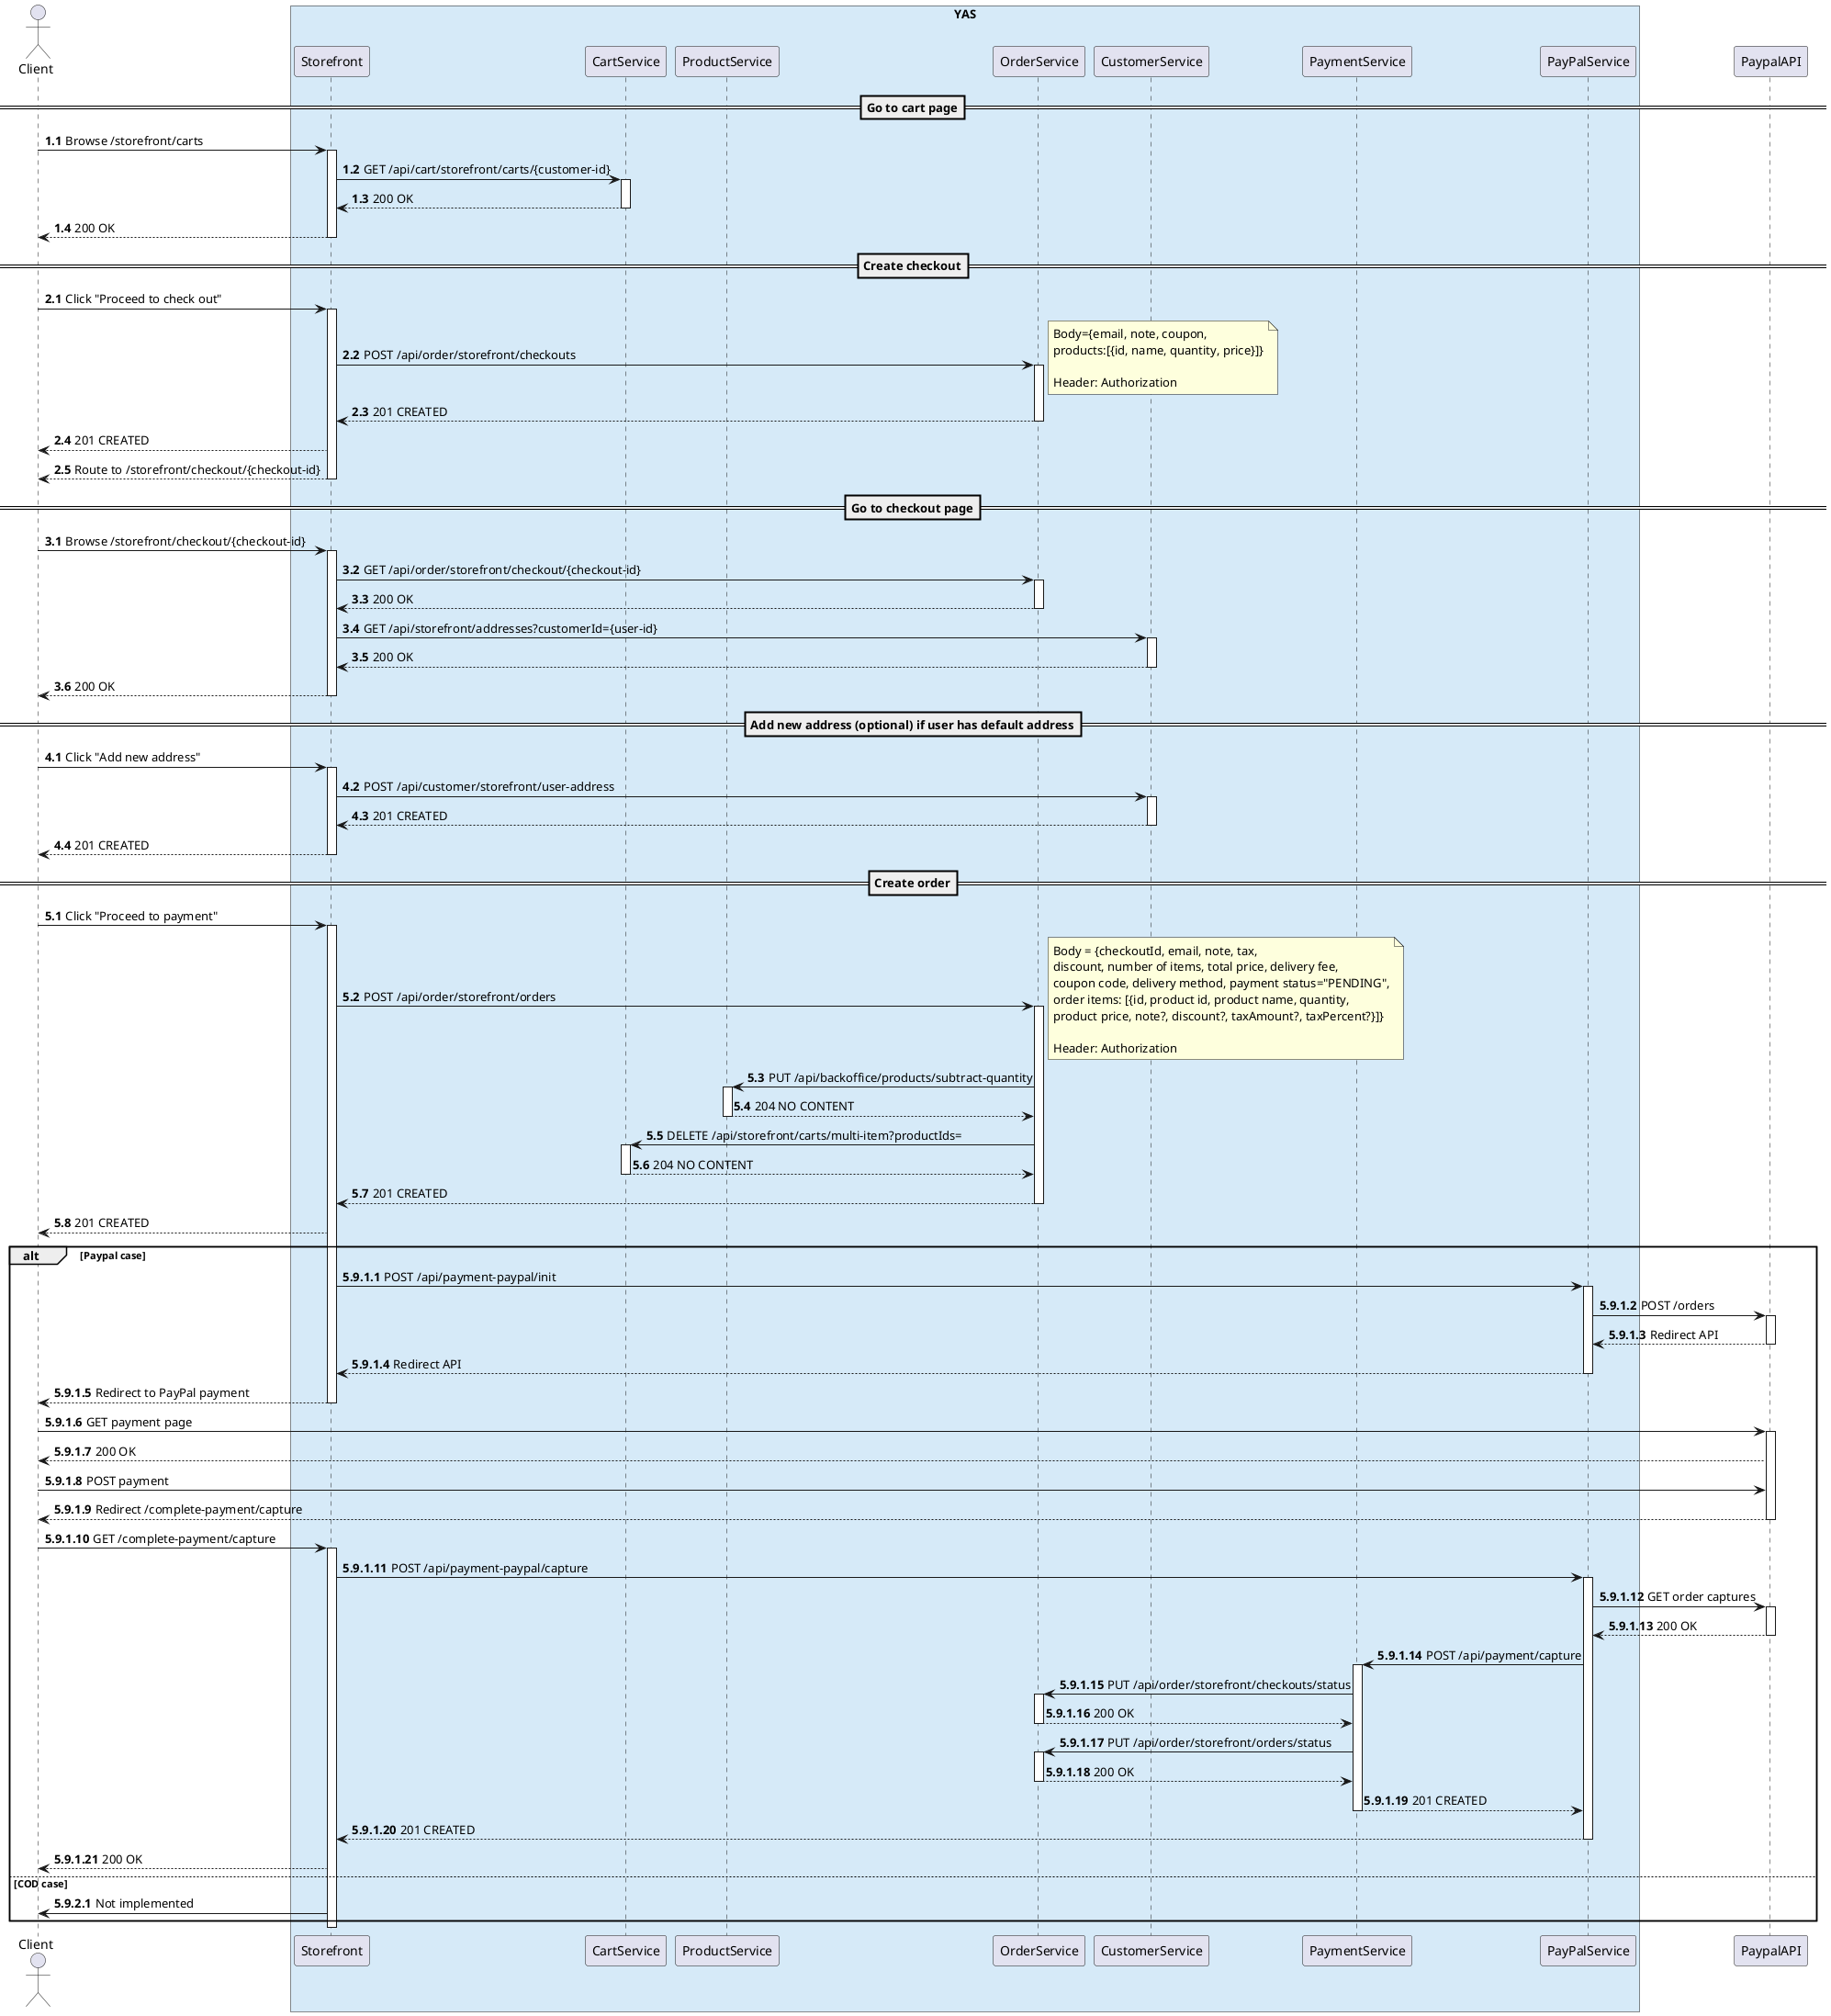 @startuml Current Order flow
actor Client
box "YAS" #D6EAF8 
participant Storefront as NextJs
participant CartService as cart
participant ProductService as product
participant OrderService as order
participant CustomerService as customer
participant PaymentService as payment
participant PayPalService as ppal
end box
participant PaypalAPI as ppAPI
==Go to cart page==
autonumber 1.1 "<b> 0.0"
Client -> NextJs: Browse /storefront/carts
activate NextJs
NextJs -> cart: GET /api/cart/storefront/carts/{customer-id}
activate cart
cart --> NextJs: 200 OK
deactivate cart
NextJs --> Client: 200 OK
deactivate NextJs
==Create checkout==
autonumber inc A
Client -> NextJs: Click "Proceed to check out"
activate NextJs
NextJs -> order: POST /api/order/storefront/checkouts
note right
Body={email, note, coupon,
products:[{id, name, quantity, price}]}

Header: Authorization
end note
activate order
order --> NextJs: 201 CREATED
deactivate order
NextJs --> Client: 201 CREATED
NextJs --> Client: Route to /storefront/checkout/{checkout-id}
deactivate NextJs
==Go to checkout page==
autonumber inc A
Client -> NextJs: Browse /storefront/checkout/{checkout-id}
activate NextJs
NextJs -> order: GET /api/order/storefront/checkout/{checkout-id}
activate order
order --> NextJs: 200 OK
deactivate order
NextJs -> customer: GET /api/storefront/addresses?customerId={user-id}
activate customer
customer --> NextJs: 200 OK
deactivate customer
NextJs --> Client: 200 OK
deactivate NextJs
==Add new address (optional) if user has default address==
autonumber inc A
Client -> NextJs: Click "Add new address"
activate NextJs
NextJs -> customer: POST /api/customer/storefront/user-address
activate customer
customer --> NextJs: 201 CREATED
deactivate customer
NextJs --> Client: 201 CREATED
deactivate NextJs
==Create order==
autonumber inc A
Client -> NextJs: Click "Proceed to payment" 
activate NextJs
NextJs -> order: POST /api/order/storefront/orders
note right
Body = {checkoutId, email, note, tax, 
discount, number of items, total price, delivery fee, 
coupon code, delivery method, payment status="PENDING",
order items: [{id, product id, product name, quantity,
product price, note?, discount?, taxAmount?, taxPercent?}]}

Header: Authorization
end note
activate order
order -> product: PUT /api/backoffice/products/subtract-quantity
activate product
product --> order: 204 NO CONTENT
deactivate product
order -> cart: DELETE /api/storefront/carts/multi-item?productIds=
activate cart
cart --> order: 204 NO CONTENT
deactivate cart
order --> NextJs: 201 CREATED
deactivate order
NextJs --> Client: 201 CREATED
alt Paypal case
    autonumber 5.9.1.1
    NextJs -> ppal: POST /api/payment-paypal/init
    activate ppal
    ppal -> ppAPI: POST /orders
    activate ppAPI
    ppAPI --> ppal: Redirect API
    deactivate ppAPI
    ppal --> NextJs: Redirect API
    deactivate ppal
    NextJs --> Client: Redirect to PayPal payment
    deactivate NextJs
    Client -> ppAPI: GET payment page
    activate ppAPI
    ppAPI --> Client: 200 OK
    Client -> ppAPI: POST payment
    ppAPI --> Client: Redirect /complete-payment/capture
    deactivate ppAPI
    Client -> NextJs: GET /complete-payment/capture
    activate NextJs
    NextJs -> ppal: POST /api/payment-paypal/capture
    activate ppal
    ppal -> ppAPI: GET order captures
    activate ppAPI
    ppAPI --> ppal: 200 OK
    deactivate ppAPI
    ppal -> payment: POST /api/payment/capture
    activate payment
    payment -> order: PUT /api/order/storefront/checkouts/status
    activate order
    order --> payment: 200 OK
    deactivate order
    payment -> order: PUT /api/order/storefront/orders/status
    activate order
    order --> payment: 200 OK
    deactivate order
    payment --> ppal: 201 CREATED
    deactivate payment
    ppal --> NextJs: 201 CREATED
    deactivate ppal
    NextJs --> Client: 200 OK
else COD case
    autonumber inc C
    NextJs -> Client: Not implemented
end
autonumber 5.10 "<b> 0.0"
deactivate NextJs
    
deactivate NextJs
@enduml